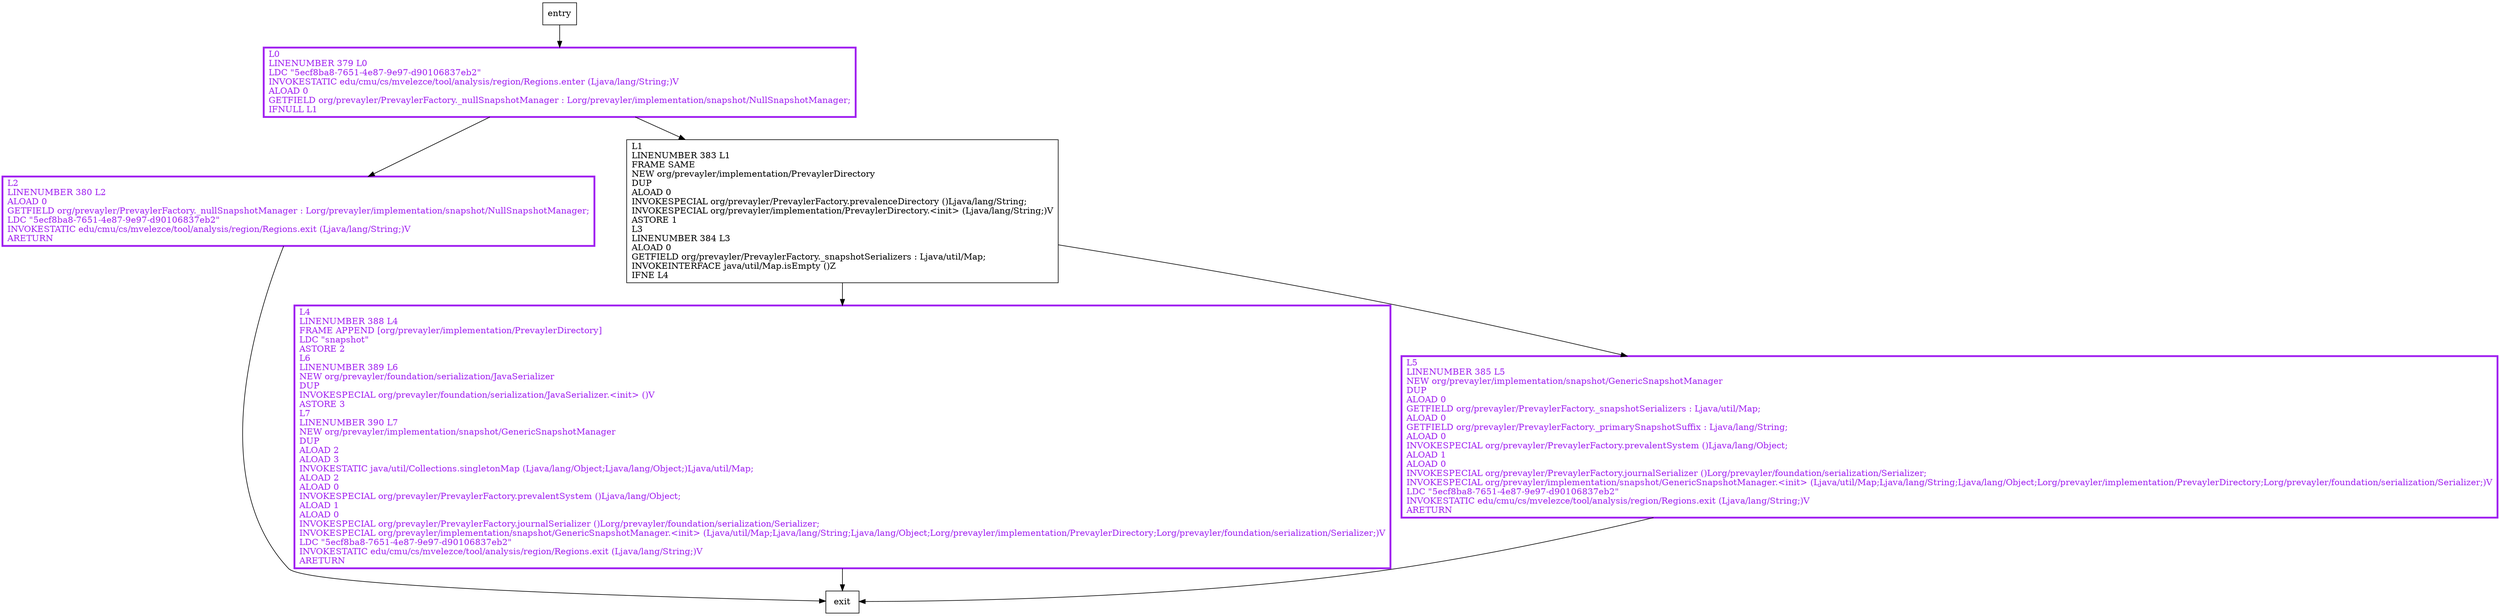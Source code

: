 digraph snapshotManager {
node [shape=record];
762402736 [label="L2\lLINENUMBER 380 L2\lALOAD 0\lGETFIELD org/prevayler/PrevaylerFactory._nullSnapshotManager : Lorg/prevayler/implementation/snapshot/NullSnapshotManager;\lLDC \"5ecf8ba8-7651-4e87-9e97-d90106837eb2\"\lINVOKESTATIC edu/cmu/cs/mvelezce/tool/analysis/region/Regions.exit (Ljava/lang/String;)V\lARETURN\l"];
1035849634 [label="L4\lLINENUMBER 388 L4\lFRAME APPEND [org/prevayler/implementation/PrevaylerDirectory]\lLDC \"snapshot\"\lASTORE 2\lL6\lLINENUMBER 389 L6\lNEW org/prevayler/foundation/serialization/JavaSerializer\lDUP\lINVOKESPECIAL org/prevayler/foundation/serialization/JavaSerializer.\<init\> ()V\lASTORE 3\lL7\lLINENUMBER 390 L7\lNEW org/prevayler/implementation/snapshot/GenericSnapshotManager\lDUP\lALOAD 2\lALOAD 3\lINVOKESTATIC java/util/Collections.singletonMap (Ljava/lang/Object;Ljava/lang/Object;)Ljava/util/Map;\lALOAD 2\lALOAD 0\lINVOKESPECIAL org/prevayler/PrevaylerFactory.prevalentSystem ()Ljava/lang/Object;\lALOAD 1\lALOAD 0\lINVOKESPECIAL org/prevayler/PrevaylerFactory.journalSerializer ()Lorg/prevayler/foundation/serialization/Serializer;\lINVOKESPECIAL org/prevayler/implementation/snapshot/GenericSnapshotManager.\<init\> (Ljava/util/Map;Ljava/lang/String;Ljava/lang/Object;Lorg/prevayler/implementation/PrevaylerDirectory;Lorg/prevayler/foundation/serialization/Serializer;)V\lLDC \"5ecf8ba8-7651-4e87-9e97-d90106837eb2\"\lINVOKESTATIC edu/cmu/cs/mvelezce/tool/analysis/region/Regions.exit (Ljava/lang/String;)V\lARETURN\l"];
2028285575 [label="L0\lLINENUMBER 379 L0\lLDC \"5ecf8ba8-7651-4e87-9e97-d90106837eb2\"\lINVOKESTATIC edu/cmu/cs/mvelezce/tool/analysis/region/Regions.enter (Ljava/lang/String;)V\lALOAD 0\lGETFIELD org/prevayler/PrevaylerFactory._nullSnapshotManager : Lorg/prevayler/implementation/snapshot/NullSnapshotManager;\lIFNULL L1\l"];
1820155780 [label="L5\lLINENUMBER 385 L5\lNEW org/prevayler/implementation/snapshot/GenericSnapshotManager\lDUP\lALOAD 0\lGETFIELD org/prevayler/PrevaylerFactory._snapshotSerializers : Ljava/util/Map;\lALOAD 0\lGETFIELD org/prevayler/PrevaylerFactory._primarySnapshotSuffix : Ljava/lang/String;\lALOAD 0\lINVOKESPECIAL org/prevayler/PrevaylerFactory.prevalentSystem ()Ljava/lang/Object;\lALOAD 1\lALOAD 0\lINVOKESPECIAL org/prevayler/PrevaylerFactory.journalSerializer ()Lorg/prevayler/foundation/serialization/Serializer;\lINVOKESPECIAL org/prevayler/implementation/snapshot/GenericSnapshotManager.\<init\> (Ljava/util/Map;Ljava/lang/String;Ljava/lang/Object;Lorg/prevayler/implementation/PrevaylerDirectory;Lorg/prevayler/foundation/serialization/Serializer;)V\lLDC \"5ecf8ba8-7651-4e87-9e97-d90106837eb2\"\lINVOKESTATIC edu/cmu/cs/mvelezce/tool/analysis/region/Regions.exit (Ljava/lang/String;)V\lARETURN\l"];
1404331193 [label="L1\lLINENUMBER 383 L1\lFRAME SAME\lNEW org/prevayler/implementation/PrevaylerDirectory\lDUP\lALOAD 0\lINVOKESPECIAL org/prevayler/PrevaylerFactory.prevalenceDirectory ()Ljava/lang/String;\lINVOKESPECIAL org/prevayler/implementation/PrevaylerDirectory.\<init\> (Ljava/lang/String;)V\lASTORE 1\lL3\lLINENUMBER 384 L3\lALOAD 0\lGETFIELD org/prevayler/PrevaylerFactory._snapshotSerializers : Ljava/util/Map;\lINVOKEINTERFACE java/util/Map.isEmpty ()Z\lIFNE L4\l"];
entry;
exit;
entry -> 2028285575;
762402736 -> exit;
1035849634 -> exit;
2028285575 -> 762402736;
2028285575 -> 1404331193;
1820155780 -> exit;
1404331193 -> 1035849634;
1404331193 -> 1820155780;
762402736[fontcolor="purple", penwidth=3, color="purple"];
1035849634[fontcolor="purple", penwidth=3, color="purple"];
2028285575[fontcolor="purple", penwidth=3, color="purple"];
1820155780[fontcolor="purple", penwidth=3, color="purple"];
}
